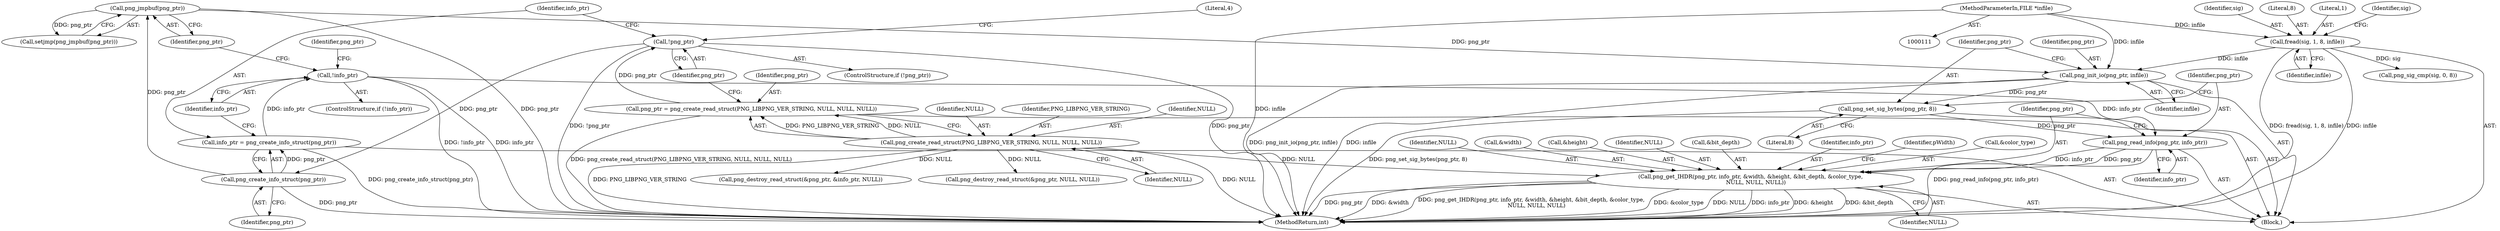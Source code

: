 digraph "1_Android_9d4853418ab2f754c2b63e091c29c5529b8b86ca_1@API" {
"1000175" [label="(Call,png_read_info(png_ptr, info_ptr))"];
"1000172" [label="(Call,png_set_sig_bytes(png_ptr, 8))"];
"1000169" [label="(Call,png_init_io(png_ptr, infile))"];
"1000158" [label="(Call,png_jmpbuf(png_ptr))"];
"1000143" [label="(Call,png_create_info_struct(png_ptr))"];
"1000137" [label="(Call,!png_ptr)"];
"1000129" [label="(Call,png_ptr = png_create_read_struct(PNG_LIBPNG_VER_STRING, NULL, NULL, NULL))"];
"1000131" [label="(Call,png_create_read_struct(PNG_LIBPNG_VER_STRING, NULL, NULL, NULL))"];
"1000117" [label="(Call,fread(sig, 1, 8, infile))"];
"1000112" [label="(MethodParameterIn,FILE *infile)"];
"1000146" [label="(Call,!info_ptr)"];
"1000141" [label="(Call,info_ptr = png_create_info_struct(png_ptr))"];
"1000178" [label="(Call,png_get_IHDR(png_ptr, info_ptr, &width, &height, &bit_depth, &color_type,\n      NULL, NULL, NULL))"];
"1000189" [label="(Identifier,NULL)"];
"1000179" [label="(Identifier,png_ptr)"];
"1000173" [label="(Identifier,png_ptr)"];
"1000159" [label="(Identifier,png_ptr)"];
"1000141" [label="(Call,info_ptr = png_create_info_struct(png_ptr))"];
"1000185" [label="(Call,&bit_depth)"];
"1000191" [label="(Identifier,NULL)"];
"1000138" [label="(Identifier,png_ptr)"];
"1000180" [label="(Identifier,info_ptr)"];
"1000170" [label="(Identifier,png_ptr)"];
"1000194" [label="(Identifier,pWidth)"];
"1000136" [label="(ControlStructure,if (!png_ptr))"];
"1000137" [label="(Call,!png_ptr)"];
"1000124" [label="(Identifier,sig)"];
"1000151" [label="(Identifier,png_ptr)"];
"1000177" [label="(Identifier,info_ptr)"];
"1000158" [label="(Call,png_jmpbuf(png_ptr))"];
"1000123" [label="(Call,png_sig_cmp(sig, 0, 8))"];
"1000157" [label="(Call,setjmp(png_jmpbuf(png_ptr)))"];
"1000118" [label="(Identifier,sig)"];
"1000133" [label="(Identifier,NULL)"];
"1000131" [label="(Call,png_create_read_struct(PNG_LIBPNG_VER_STRING, NULL, NULL, NULL))"];
"1000174" [label="(Literal,8)"];
"1000130" [label="(Identifier,png_ptr)"];
"1000202" [label="(MethodReturn,int)"];
"1000132" [label="(Identifier,PNG_LIBPNG_VER_STRING)"];
"1000187" [label="(Call,&color_type)"];
"1000142" [label="(Identifier,info_ptr)"];
"1000176" [label="(Identifier,png_ptr)"];
"1000149" [label="(Call,png_destroy_read_struct(&png_ptr, NULL, NULL))"];
"1000190" [label="(Identifier,NULL)"];
"1000129" [label="(Call,png_ptr = png_create_read_struct(PNG_LIBPNG_VER_STRING, NULL, NULL, NULL))"];
"1000146" [label="(Call,!info_ptr)"];
"1000143" [label="(Call,png_create_info_struct(png_ptr))"];
"1000171" [label="(Identifier,infile)"];
"1000115" [label="(Block,)"];
"1000181" [label="(Call,&width)"];
"1000172" [label="(Call,png_set_sig_bytes(png_ptr, 8))"];
"1000147" [label="(Identifier,info_ptr)"];
"1000144" [label="(Identifier,png_ptr)"];
"1000169" [label="(Call,png_init_io(png_ptr, infile))"];
"1000120" [label="(Literal,8)"];
"1000134" [label="(Identifier,NULL)"];
"1000112" [label="(MethodParameterIn,FILE *infile)"];
"1000135" [label="(Identifier,NULL)"];
"1000121" [label="(Identifier,infile)"];
"1000117" [label="(Call,fread(sig, 1, 8, infile))"];
"1000183" [label="(Call,&height)"];
"1000145" [label="(ControlStructure,if (!info_ptr))"];
"1000140" [label="(Literal,4)"];
"1000178" [label="(Call,png_get_IHDR(png_ptr, info_ptr, &width, &height, &bit_depth, &color_type,\n      NULL, NULL, NULL))"];
"1000175" [label="(Call,png_read_info(png_ptr, info_ptr))"];
"1000119" [label="(Literal,1)"];
"1000161" [label="(Call,png_destroy_read_struct(&png_ptr, &info_ptr, NULL))"];
"1000175" -> "1000115"  [label="AST: "];
"1000175" -> "1000177"  [label="CFG: "];
"1000176" -> "1000175"  [label="AST: "];
"1000177" -> "1000175"  [label="AST: "];
"1000179" -> "1000175"  [label="CFG: "];
"1000175" -> "1000202"  [label="DDG: png_read_info(png_ptr, info_ptr)"];
"1000172" -> "1000175"  [label="DDG: png_ptr"];
"1000146" -> "1000175"  [label="DDG: info_ptr"];
"1000175" -> "1000178"  [label="DDG: png_ptr"];
"1000175" -> "1000178"  [label="DDG: info_ptr"];
"1000172" -> "1000115"  [label="AST: "];
"1000172" -> "1000174"  [label="CFG: "];
"1000173" -> "1000172"  [label="AST: "];
"1000174" -> "1000172"  [label="AST: "];
"1000176" -> "1000172"  [label="CFG: "];
"1000172" -> "1000202"  [label="DDG: png_set_sig_bytes(png_ptr, 8)"];
"1000169" -> "1000172"  [label="DDG: png_ptr"];
"1000169" -> "1000115"  [label="AST: "];
"1000169" -> "1000171"  [label="CFG: "];
"1000170" -> "1000169"  [label="AST: "];
"1000171" -> "1000169"  [label="AST: "];
"1000173" -> "1000169"  [label="CFG: "];
"1000169" -> "1000202"  [label="DDG: png_init_io(png_ptr, infile)"];
"1000169" -> "1000202"  [label="DDG: infile"];
"1000158" -> "1000169"  [label="DDG: png_ptr"];
"1000117" -> "1000169"  [label="DDG: infile"];
"1000112" -> "1000169"  [label="DDG: infile"];
"1000158" -> "1000157"  [label="AST: "];
"1000158" -> "1000159"  [label="CFG: "];
"1000159" -> "1000158"  [label="AST: "];
"1000157" -> "1000158"  [label="CFG: "];
"1000158" -> "1000202"  [label="DDG: png_ptr"];
"1000158" -> "1000157"  [label="DDG: png_ptr"];
"1000143" -> "1000158"  [label="DDG: png_ptr"];
"1000143" -> "1000141"  [label="AST: "];
"1000143" -> "1000144"  [label="CFG: "];
"1000144" -> "1000143"  [label="AST: "];
"1000141" -> "1000143"  [label="CFG: "];
"1000143" -> "1000202"  [label="DDG: png_ptr"];
"1000143" -> "1000141"  [label="DDG: png_ptr"];
"1000137" -> "1000143"  [label="DDG: png_ptr"];
"1000137" -> "1000136"  [label="AST: "];
"1000137" -> "1000138"  [label="CFG: "];
"1000138" -> "1000137"  [label="AST: "];
"1000140" -> "1000137"  [label="CFG: "];
"1000142" -> "1000137"  [label="CFG: "];
"1000137" -> "1000202"  [label="DDG: png_ptr"];
"1000137" -> "1000202"  [label="DDG: !png_ptr"];
"1000129" -> "1000137"  [label="DDG: png_ptr"];
"1000129" -> "1000115"  [label="AST: "];
"1000129" -> "1000131"  [label="CFG: "];
"1000130" -> "1000129"  [label="AST: "];
"1000131" -> "1000129"  [label="AST: "];
"1000138" -> "1000129"  [label="CFG: "];
"1000129" -> "1000202"  [label="DDG: png_create_read_struct(PNG_LIBPNG_VER_STRING, NULL, NULL, NULL)"];
"1000131" -> "1000129"  [label="DDG: PNG_LIBPNG_VER_STRING"];
"1000131" -> "1000129"  [label="DDG: NULL"];
"1000131" -> "1000135"  [label="CFG: "];
"1000132" -> "1000131"  [label="AST: "];
"1000133" -> "1000131"  [label="AST: "];
"1000134" -> "1000131"  [label="AST: "];
"1000135" -> "1000131"  [label="AST: "];
"1000131" -> "1000202"  [label="DDG: PNG_LIBPNG_VER_STRING"];
"1000131" -> "1000202"  [label="DDG: NULL"];
"1000131" -> "1000149"  [label="DDG: NULL"];
"1000131" -> "1000161"  [label="DDG: NULL"];
"1000131" -> "1000178"  [label="DDG: NULL"];
"1000117" -> "1000115"  [label="AST: "];
"1000117" -> "1000121"  [label="CFG: "];
"1000118" -> "1000117"  [label="AST: "];
"1000119" -> "1000117"  [label="AST: "];
"1000120" -> "1000117"  [label="AST: "];
"1000121" -> "1000117"  [label="AST: "];
"1000124" -> "1000117"  [label="CFG: "];
"1000117" -> "1000202"  [label="DDG: fread(sig, 1, 8, infile)"];
"1000117" -> "1000202"  [label="DDG: infile"];
"1000112" -> "1000117"  [label="DDG: infile"];
"1000117" -> "1000123"  [label="DDG: sig"];
"1000112" -> "1000111"  [label="AST: "];
"1000112" -> "1000202"  [label="DDG: infile"];
"1000146" -> "1000145"  [label="AST: "];
"1000146" -> "1000147"  [label="CFG: "];
"1000147" -> "1000146"  [label="AST: "];
"1000151" -> "1000146"  [label="CFG: "];
"1000159" -> "1000146"  [label="CFG: "];
"1000146" -> "1000202"  [label="DDG: !info_ptr"];
"1000146" -> "1000202"  [label="DDG: info_ptr"];
"1000141" -> "1000146"  [label="DDG: info_ptr"];
"1000141" -> "1000115"  [label="AST: "];
"1000142" -> "1000141"  [label="AST: "];
"1000147" -> "1000141"  [label="CFG: "];
"1000141" -> "1000202"  [label="DDG: png_create_info_struct(png_ptr)"];
"1000178" -> "1000115"  [label="AST: "];
"1000178" -> "1000191"  [label="CFG: "];
"1000179" -> "1000178"  [label="AST: "];
"1000180" -> "1000178"  [label="AST: "];
"1000181" -> "1000178"  [label="AST: "];
"1000183" -> "1000178"  [label="AST: "];
"1000185" -> "1000178"  [label="AST: "];
"1000187" -> "1000178"  [label="AST: "];
"1000189" -> "1000178"  [label="AST: "];
"1000190" -> "1000178"  [label="AST: "];
"1000191" -> "1000178"  [label="AST: "];
"1000194" -> "1000178"  [label="CFG: "];
"1000178" -> "1000202"  [label="DDG: &bit_depth"];
"1000178" -> "1000202"  [label="DDG: png_ptr"];
"1000178" -> "1000202"  [label="DDG: &width"];
"1000178" -> "1000202"  [label="DDG: png_get_IHDR(png_ptr, info_ptr, &width, &height, &bit_depth, &color_type,\n      NULL, NULL, NULL)"];
"1000178" -> "1000202"  [label="DDG: &color_type"];
"1000178" -> "1000202"  [label="DDG: NULL"];
"1000178" -> "1000202"  [label="DDG: info_ptr"];
"1000178" -> "1000202"  [label="DDG: &height"];
}
